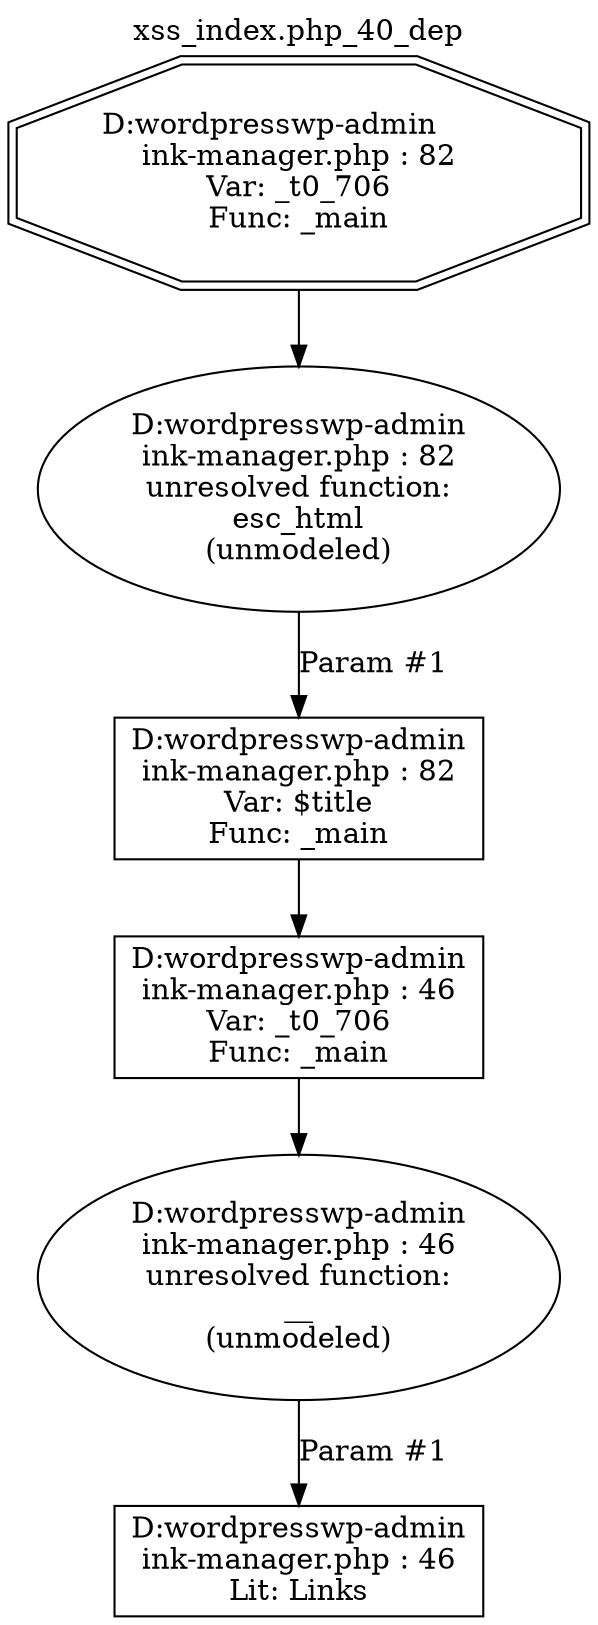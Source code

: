 digraph cfg {
  label="xss_index.php_40_dep";
  labelloc=t;
  n1 [shape=doubleoctagon, label="D:\wordpress\wp-admin\link-manager.php : 82\nVar: _t0_706\nFunc: _main\n"];
  n2 [shape=ellipse, label="D:\wordpress\wp-admin\link-manager.php : 82\nunresolved function:\nesc_html\n(unmodeled)\n"];
  n3 [shape=box, label="D:\wordpress\wp-admin\link-manager.php : 82\nVar: $title\nFunc: _main\n"];
  n4 [shape=box, label="D:\wordpress\wp-admin\link-manager.php : 46\nVar: _t0_706\nFunc: _main\n"];
  n5 [shape=ellipse, label="D:\wordpress\wp-admin\link-manager.php : 46\nunresolved function:\n__\n(unmodeled)\n"];
  n6 [shape=box, label="D:\wordpress\wp-admin\link-manager.php : 46\nLit: Links\n"];
  n1 -> n2;
  n4 -> n5;
  n5 -> n6[label="Param #1"];
  n3 -> n4;
  n2 -> n3[label="Param #1"];
}
